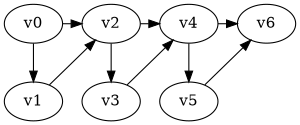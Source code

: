 digraph G {
  size = "2,2";

  { rank = same; v0 v2 v4 v6 }
  { rank = same; v1 v3 v5 }

  v0 -> v2;
  v0 -> v1;
  v1 -> v2 [constraint = false];
  v2 -> v4;
  v2 -> v3;
  v3 -> v4 [constraint = false]
  v4 -> v5 ;
  v4 -> v6 ;
  v5 -> v6 [constraint = false] ;

}